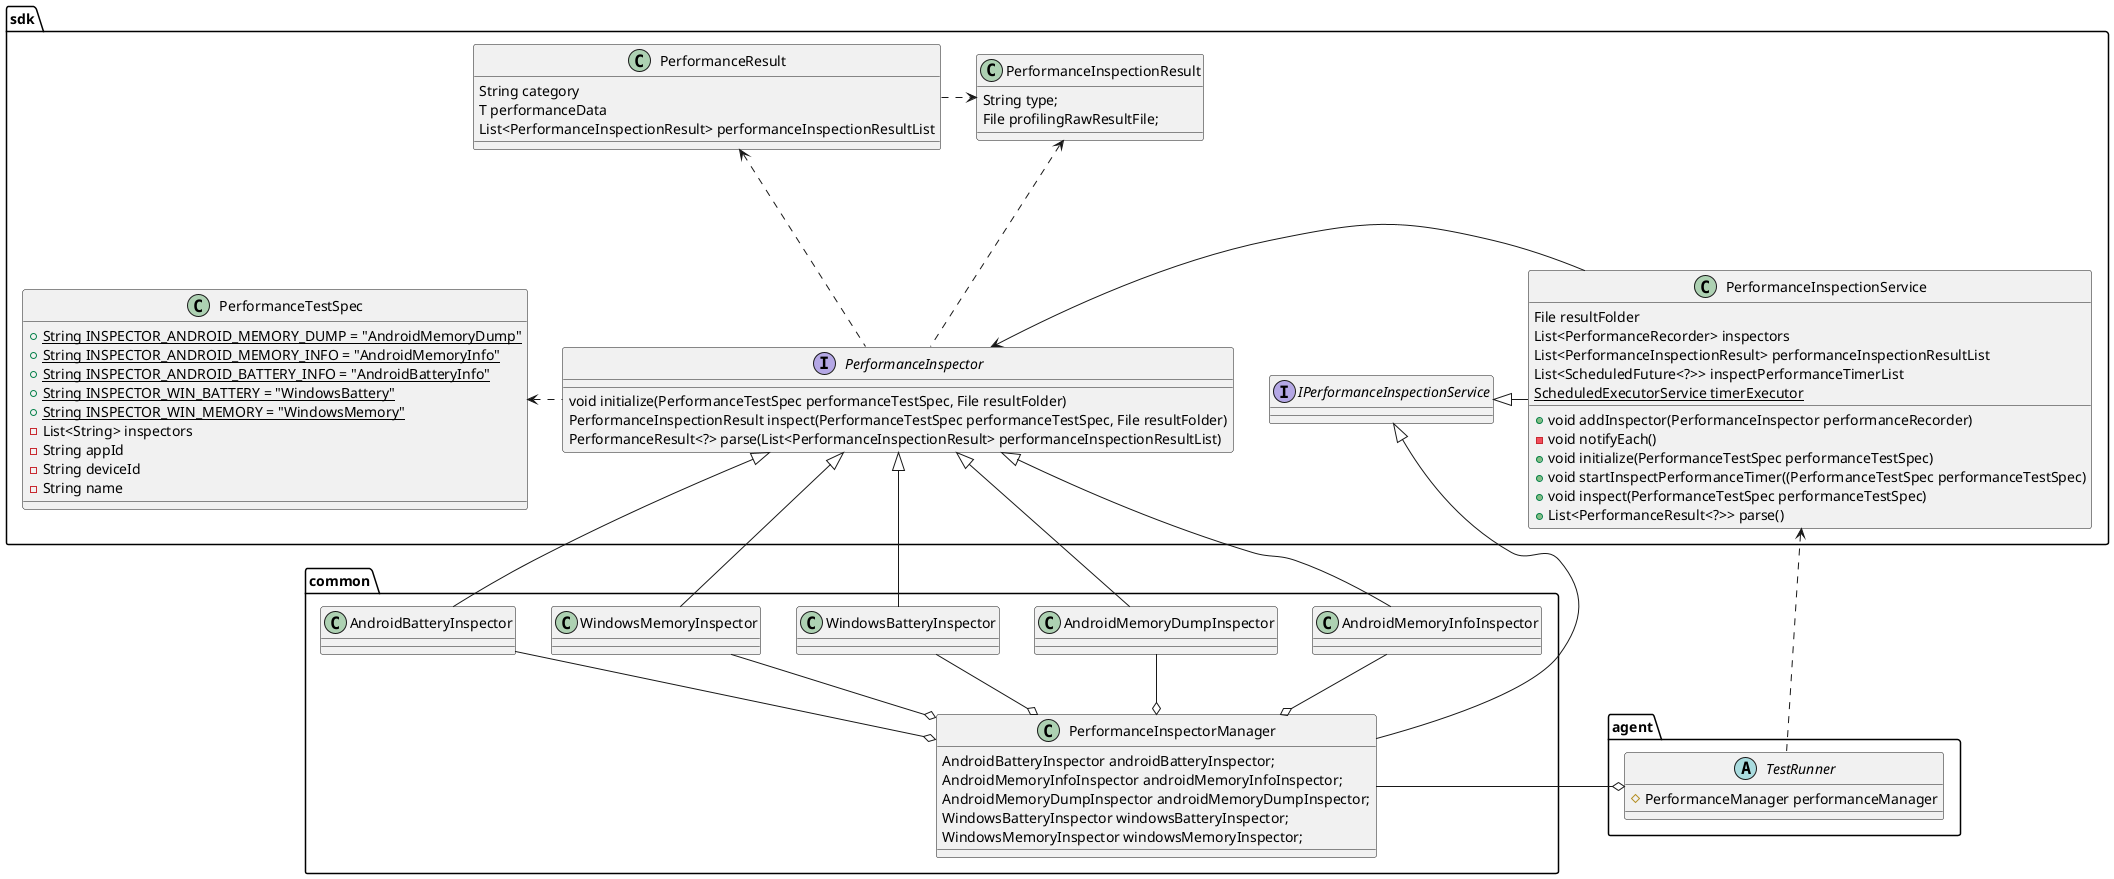 @startuml
'https://plantuml.com/class-diagram'

package "sdk" {

    class PerformanceTestSpec {
        +{static}String INSPECTOR_ANDROID_MEMORY_DUMP = "AndroidMemoryDump"
        +{static}String INSPECTOR_ANDROID_MEMORY_INFO = "AndroidMemoryInfo"
        +{static}String INSPECTOR_ANDROID_BATTERY_INFO = "AndroidBatteryInfo"
        +{static}String INSPECTOR_WIN_BATTERY = "WindowsBattery"
        +{static}String INSPECTOR_WIN_MEMORY = "WindowsMemory"
        -List<String> inspectors
        -String appId
        -String deviceId
        -String name
    }
    interface PerformanceInspector {
        void initialize(PerformanceTestSpec performanceTestSpec, File resultFolder)
        PerformanceInspectionResult inspect(PerformanceTestSpec performanceTestSpec, File resultFolder)
        PerformanceResult<?> parse(List<PerformanceInspectionResult> performanceInspectionResultList)
    }

    interface IPerformanceInspectionService {
    }

    class PerformanceInspectionService {
        File resultFolder
        List<PerformanceRecorder> inspectors
        List<PerformanceInspectionResult> performanceInspectionResultList
        List<ScheduledFuture<?>> inspectPerformanceTimerList
        {static} ScheduledExecutorService timerExecutor
        +void addInspector(PerformanceInspector performanceRecorder)
        -void notifyEach()
        +void initialize(PerformanceTestSpec performanceTestSpec)
        +void startInspectPerformanceTimer((PerformanceTestSpec performanceTestSpec)
        +void inspect(PerformanceTestSpec performanceTestSpec)
        +List<PerformanceResult<?>> parse()
    }

    class PerformanceResult {
        String category
        T performanceData
        List<PerformanceInspectionResult> performanceInspectionResultList
    }

    class PerformanceInspectionResult {
        String type;
        File profilingRawResultFile;
    }


    PerformanceInspector -left..> PerformanceTestSpec
    PerformanceInspector -up..> PerformanceInspectionResult
    PerformanceInspector <---right PerformanceInspectionService
    PerformanceInspector -up..> PerformanceResult
    PerformanceResult -right..> PerformanceInspectionResult
    PerformanceInspectionService -r-|> IPerformanceInspectionService
}

package "agent" {
    abstract class TestRunner {
        #PerformanceManager performanceManager
    }
}

package "common" {
    class PerformanceInspectorManager {
        AndroidBatteryInspector androidBatteryInspector;
        AndroidMemoryInfoInspector androidMemoryInfoInspector;
        AndroidMemoryDumpInspector androidMemoryDumpInspector;
        WindowsBatteryInspector windowsBatteryInspector;
        WindowsMemoryInspector windowsMemoryInspector;
    }


    PerformanceInspector <|-- AndroidBatteryInspector
    PerformanceInspector <|-- AndroidMemoryInfoInspector
    PerformanceInspector <|-- AndroidMemoryDumpInspector
    PerformanceInspector <|-- WindowsBatteryInspector
    PerformanceInspector <|-- WindowsMemoryInspector

    AndroidBatteryInspector --o PerformanceInspectorManager
    AndroidMemoryInfoInspector --o PerformanceInspectorManager
    AndroidMemoryDumpInspector --o PerformanceInspectorManager
    WindowsBatteryInspector --o PerformanceInspectorManager
    WindowsMemoryInspector --o PerformanceInspectorManager
    PerformanceInspectorManager --|> IPerformanceInspectionService

    TestRunner o-r- PerformanceInspectorManager
    TestRunner -up..> PerformanceInspectionService
}
@enduml

@startuml
participant PerformanceManager
participant Runner
participant PerformanceInspectionService
participant AndroidMemoryInfoInspector
participant AndroidBatteryInspector
participant WindowsBatteryInspector

title Sequence 1: Regularly inspect performance metrics

PerformanceManager -> PerformanceManager: new Inspectors
activate Runner
Runner -> PerformanceInspectionService : new PerformanceInspectionService()
activate PerformanceInspectionService
Runner -> PerformanceManager: get Inspectors
PerformanceManager -> Runner: Inspectors
Runner -> PerformanceInspectionService : add Inspectors
Runner -> PerformanceInspectionService : startInspectPerformanceTimer(performanceTestSpec, interval)
PerformanceInspectionService -> AndroidMemoryInfoInspector : initialize
PerformanceInspectionService -> AndroidBatteryInspector : initialize
PerformanceInspectionService -> WindowsBatteryInspector : initialize
PerformanceInspectionService -> AndroidMemoryInfoInspector : inspect
AndroidMemoryInfoInspector -> PerformanceInspectionService : PerformanceInspectionResult
PerformanceInspectionService -> AndroidBatteryInspector : inspect
AndroidBatteryInspector -> PerformanceInspectionService : PerformanceInspectionResult
PerformanceInspectionService -> WindowsBatteryInspector : inspect
WindowsBatteryInspector -> PerformanceInspectionService : PerformanceInspectionResult
Runner -> PerformanceInspectionService : parse
PerformanceInspectionService -> AndroidMemoryInfoInspector : parse
AndroidMemoryInfoInspector -> PerformanceInspectionService : PerformanceResult
PerformanceInspectionService -> AndroidBatteryInspector : parse
AndroidBatteryInspector -> PerformanceInspectionService : PerformanceResult
PerformanceInspectionService -> WindowsBatteryInspector : parse
WindowsBatteryInspector -> PerformanceInspectionService : PerformanceResult
PerformanceInspectionService -> Runner: List<PerformanceResult>
deactivate PerformanceInspectionService
deactivate Runner
@enduml

@startuml
participant PerformanceManager
participant Runner
participant TestCase
participant PerformanceInspectionService
participant AndroidMemoryInfoInspector
participant AndroidBatteryInspector
participant WindowsBatteryInspector
participant ThreadParam

title Sequence 2: Trigger performance metrics inspection by test case

PerformanceManager -> PerformanceManager: new Inspectors
activate Runner
Runner -> PerformanceInspectionService : new PerformanceInspectionService()
activate PerformanceInspectionService
Runner -> PerformanceManager: get Inspectors
PerformanceManager -> Runner: Inspectors
Runner -> PerformanceInspectionService : add Inspectors
Runner -> ThreadParam: init(..., PerformanceInspectionService)
activate ThreadParam
Runner -> TestCase : execute
activate TestCase
TestCase -> ThreadParam : getPerformanceInspectionService
ThreadParam -> TestCase : PerformanceInspectionService
TestCase -> PerformanceInspectionService : initialize
PerformanceInspectionService -> AndroidMemoryInfoInspector : initialize
PerformanceInspectionService -> AndroidBatteryInspector : initialize
PerformanceInspectionService -> WindowsBatteryInspector : initialize
TestCase -> PerformanceInspectionService : inspect
PerformanceInspectionService -> AndroidMemoryInfoInspector : inspect
AndroidMemoryInfoInspector -> PerformanceInspectionService : PerformanceInspectionResult
PerformanceInspectionService -> AndroidBatteryInspector : inspect
AndroidBatteryInspector -> PerformanceInspectionService : PerformanceInspectionResult
PerformanceInspectionService -> WindowsBatteryInspector : inspect
WindowsBatteryInspector -> PerformanceInspectionService : PerformanceInspectionResult
PerformanceInspectionService -> TestCase : List<PerformanceInspectionResult>
TestCase -> Runner: return
deactivate
Runner -> PerformanceInspectionService : parse
PerformanceInspectionService -> AndroidMemoryInfoInspector : parse
AndroidMemoryInfoInspector -> PerformanceInspectionService : PerformanceResult
PerformanceInspectionService -> AndroidBatteryInspector : parse
AndroidBatteryInspector -> PerformanceInspectionService : PerformanceResult
PerformanceInspectionService -> WindowsBatteryInspector : parse
WindowsBatteryInspector -> PerformanceInspectionService : PerformanceResult
PerformanceInspectionService -> Runner: List<PerformanceResult>
deactivate PerformanceInspectionService
Runner -> ThreadParam: clean
deactivate ThreadParam
deactivate Runner
@enduml